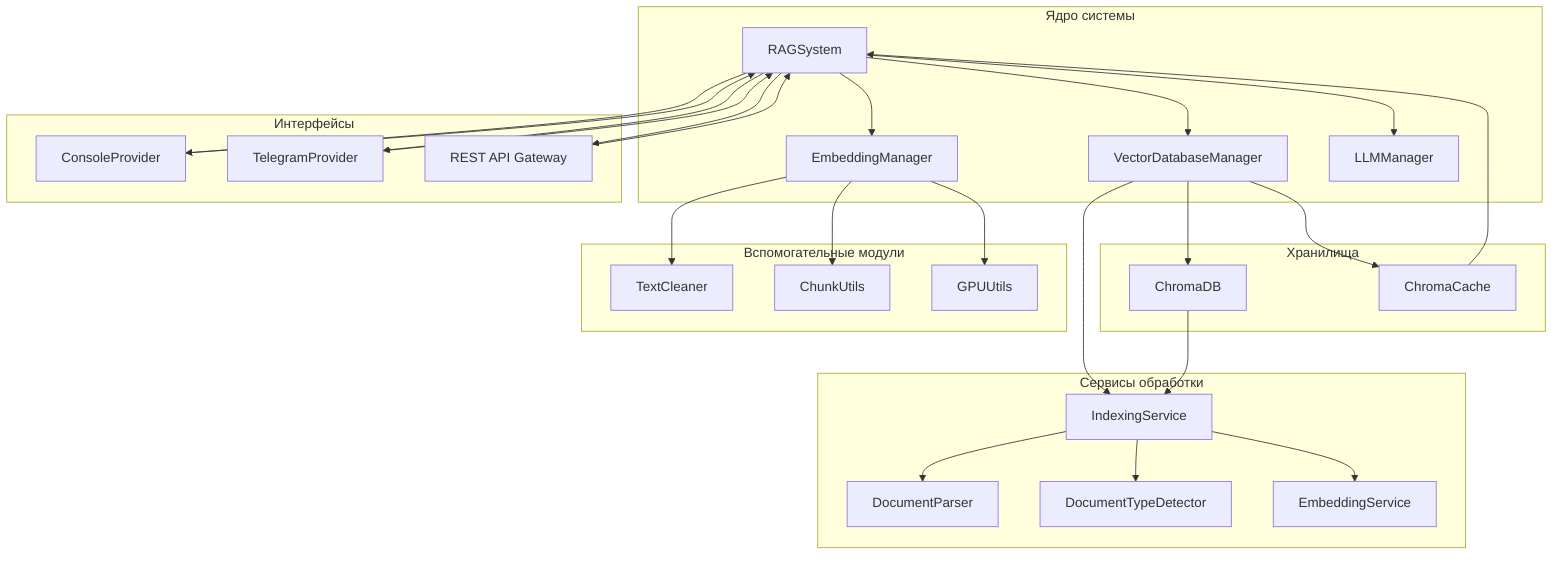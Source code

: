 graph TD
    subgraph Ядро системы
        A[RAGSystem] --> B[VectorDatabaseManager]
        A --> C[EmbeddingManager]
        A --> D[LLMManager]
    end

    subgraph Сервисы обработки
        B --> E[IndexingService]
        E --> F[DocumentParser]
        E --> G[DocumentTypeDetector]
        E --> H[EmbeddingService]
    end

    subgraph Интерфейсы
        A --> I[ConsoleProvider]
        A --> J[TelegramProvider]
        A --> K[REST API Gateway]
    end

    subgraph Хранилища
        B --> L[ChromaDB]
        B --> M[ChromaCache]
    end

    subgraph Вспомогательные модули
        C --> N[TextCleaner]
        C --> O[ChunkUtils]
        C --> P[GPUUtils]
    end

    %% Взаимодействия
    I --> A
    J --> A
    K --> A
    L --> E
    M --> A